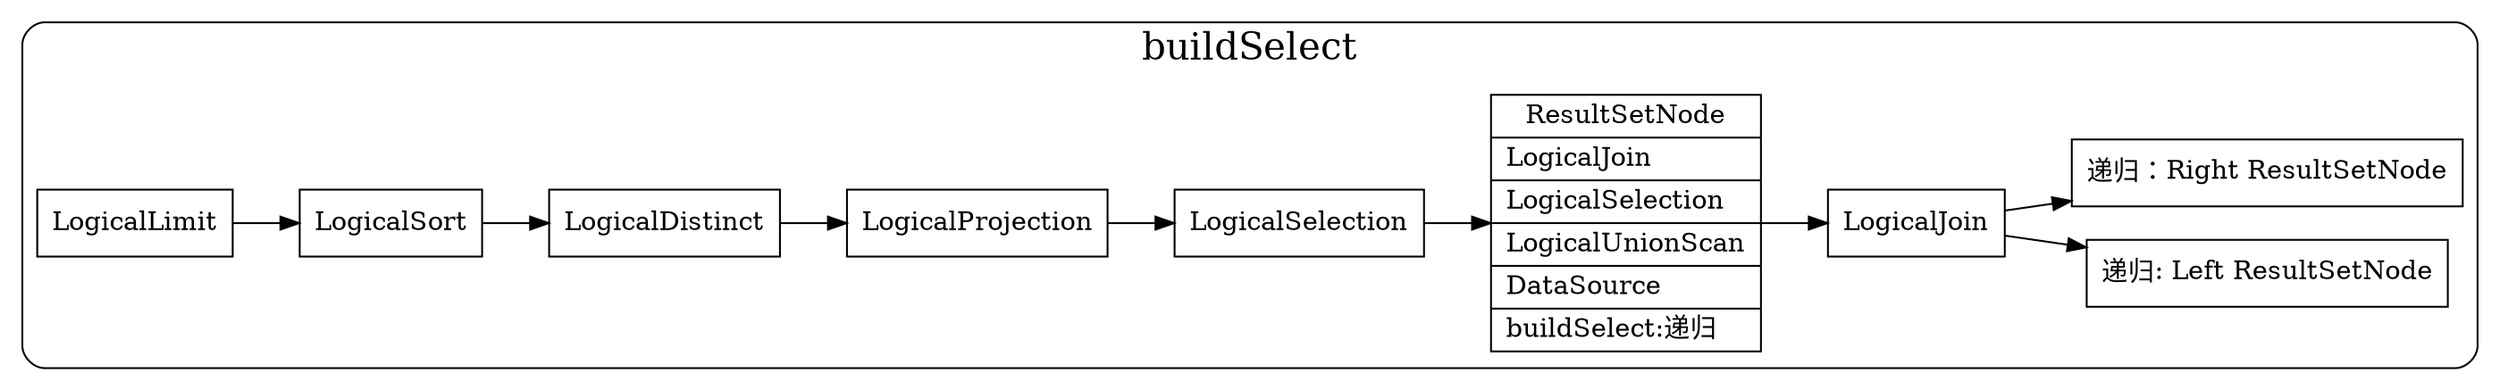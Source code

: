digraph plan_tree {
  node[shape=box;];
  newrank=true;
  rankdir=LR;
  subgraph cluster_Select {
    graph[label="buildSelect";fontsize=20;style=rounded];
    ResultSetNode[
      shape="record";
      label="{{
        ResultSetNode|
        LogicalJoin\l|
        LogicalSelection\l|
        LogicalUnionScan\l|
        DataSource\l|
        buildSelect:递归\l
      }}";
    ];

    LogicalSelection -> ResultSetNode;
    LogicalProjection -> LogicalSelection;
    LogicalDistinct -> LogicalProjection;
    LogicalSort -> LogicalDistinct;
    LogicalLimit -> LogicalSort;
    ResultSetNode -> LogicalJoin;
    LogicalJoin -> {
      LeftResultSetNode[label="递归: Left ResultSetNode"];
      RightResultSetNode[label="递归：Right ResultSetNode"];
    };
  }
}
